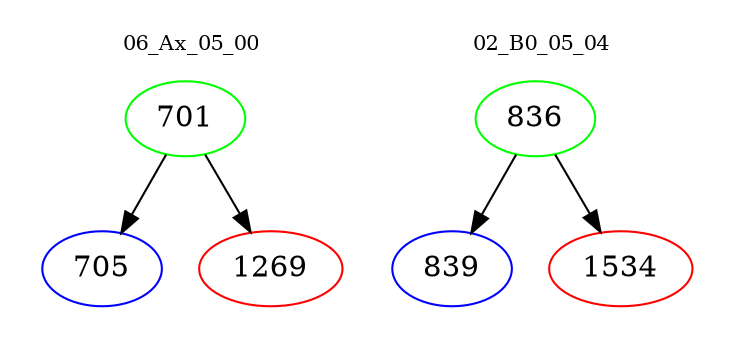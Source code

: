 digraph{
subgraph cluster_0 {
color = white
label = "06_Ax_05_00";
fontsize=10;
T0_701 [label="701", color="green"]
T0_701 -> T0_705 [color="black"]
T0_705 [label="705", color="blue"]
T0_701 -> T0_1269 [color="black"]
T0_1269 [label="1269", color="red"]
}
subgraph cluster_1 {
color = white
label = "02_B0_05_04";
fontsize=10;
T1_836 [label="836", color="green"]
T1_836 -> T1_839 [color="black"]
T1_839 [label="839", color="blue"]
T1_836 -> T1_1534 [color="black"]
T1_1534 [label="1534", color="red"]
}
}
